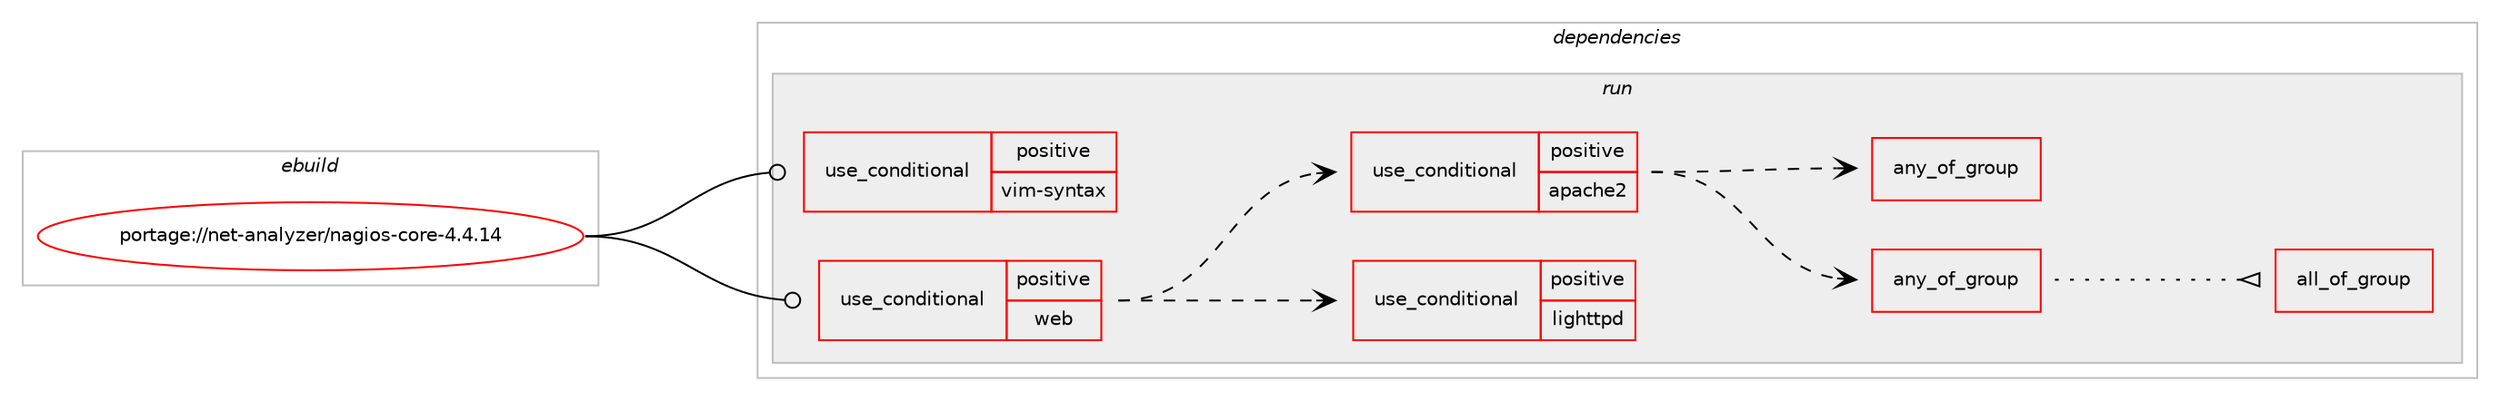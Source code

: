 digraph prolog {

# *************
# Graph options
# *************

newrank=true;
concentrate=true;
compound=true;
graph [rankdir=LR,fontname=Helvetica,fontsize=10,ranksep=1.5];#, ranksep=2.5, nodesep=0.2];
edge  [arrowhead=vee];
node  [fontname=Helvetica,fontsize=10];

# **********
# The ebuild
# **********

subgraph cluster_leftcol {
color=gray;
rank=same;
label=<<i>ebuild</i>>;
id [label="portage://net-analyzer/nagios-core-4.4.14", color=red, width=4, href="../net-analyzer/nagios-core-4.4.14.svg"];
}

# ****************
# The dependencies
# ****************

subgraph cluster_midcol {
color=gray;
label=<<i>dependencies</i>>;
subgraph cluster_compile {
fillcolor="#eeeeee";
style=filled;
label=<<i>compile</i>>;
# *** BEGIN UNKNOWN DEPENDENCY TYPE (TODO) ***
# id -> package_dependency(portage://net-analyzer/nagios-core-4.4.14,install,no,dev-libs,libltdl,none,[,,],[slot(0)],[])
# *** END UNKNOWN DEPENDENCY TYPE (TODO) ***

}
subgraph cluster_compileandrun {
fillcolor="#eeeeee";
style=filled;
label=<<i>compile and run</i>>;
}
subgraph cluster_run {
fillcolor="#eeeeee";
style=filled;
label=<<i>run</i>>;
subgraph cond53 {
dependency84 [label=<<TABLE BORDER="0" CELLBORDER="1" CELLSPACING="0" CELLPADDING="4"><TR><TD ROWSPAN="3" CELLPADDING="10">use_conditional</TD></TR><TR><TD>positive</TD></TR><TR><TD>vim-syntax</TD></TR></TABLE>>, shape=none, color=red];
# *** BEGIN UNKNOWN DEPENDENCY TYPE (TODO) ***
# dependency84 -> package_dependency(portage://net-analyzer/nagios-core-4.4.14,run,no,app-vim,nagios-syntax,none,[,,],[],[])
# *** END UNKNOWN DEPENDENCY TYPE (TODO) ***

}
id:e -> dependency84:w [weight=20,style="solid",arrowhead="odot"];
subgraph cond54 {
dependency85 [label=<<TABLE BORDER="0" CELLBORDER="1" CELLSPACING="0" CELLPADDING="4"><TR><TD ROWSPAN="3" CELLPADDING="10">use_conditional</TD></TR><TR><TD>positive</TD></TR><TR><TD>web</TD></TR></TABLE>>, shape=none, color=red];
# *** BEGIN UNKNOWN DEPENDENCY TYPE (TODO) ***
# dependency85 -> package_dependency(portage://net-analyzer/nagios-core-4.4.14,run,no,media-libs,gd,none,[,,],[],[use(enable(jpeg),none),use(enable(png),none)])
# *** END UNKNOWN DEPENDENCY TYPE (TODO) ***

subgraph cond55 {
dependency86 [label=<<TABLE BORDER="0" CELLBORDER="1" CELLSPACING="0" CELLPADDING="4"><TR><TD ROWSPAN="3" CELLPADDING="10">use_conditional</TD></TR><TR><TD>positive</TD></TR><TR><TD>lighttpd</TD></TR></TABLE>>, shape=none, color=red];
# *** BEGIN UNKNOWN DEPENDENCY TYPE (TODO) ***
# dependency86 -> package_dependency(portage://net-analyzer/nagios-core-4.4.14,run,no,www-servers,lighttpd,none,[,,],[],[use(enable(php),none)])
# *** END UNKNOWN DEPENDENCY TYPE (TODO) ***

}
dependency85:e -> dependency86:w [weight=20,style="dashed",arrowhead="vee"];
subgraph cond56 {
dependency87 [label=<<TABLE BORDER="0" CELLBORDER="1" CELLSPACING="0" CELLPADDING="4"><TR><TD ROWSPAN="3" CELLPADDING="10">use_conditional</TD></TR><TR><TD>positive</TD></TR><TR><TD>apache2</TD></TR></TABLE>>, shape=none, color=red];
subgraph any5 {
dependency88 [label=<<TABLE BORDER="0" CELLBORDER="1" CELLSPACING="0" CELLPADDING="4"><TR><TD CELLPADDING="10">any_of_group</TD></TR></TABLE>>, shape=none, color=red];# *** BEGIN UNKNOWN DEPENDENCY TYPE (TODO) ***
# dependency88 -> package_dependency(portage://net-analyzer/nagios-core-4.4.14,run,no,www-servers,apache,none,[,,],[],[use(enable(apache2_modules_alias),none),use(enable(apache2_modules_cgi),none)])
# *** END UNKNOWN DEPENDENCY TYPE (TODO) ***

# *** BEGIN UNKNOWN DEPENDENCY TYPE (TODO) ***
# dependency88 -> package_dependency(portage://net-analyzer/nagios-core-4.4.14,run,no,www-servers,apache,none,[,,],[],[use(enable(apache2_modules_alias),none),use(enable(apache2_modules_cgid),none)])
# *** END UNKNOWN DEPENDENCY TYPE (TODO) ***

subgraph all1 {
dependency89 [label=<<TABLE BORDER="0" CELLBORDER="1" CELLSPACING="0" CELLPADDING="4"><TR><TD CELLPADDING="10">all_of_group</TD></TR></TABLE>>, shape=none, color=red];# *** BEGIN UNKNOWN DEPENDENCY TYPE (TODO) ***
# dependency89 -> package_dependency(portage://net-analyzer/nagios-core-4.4.14,run,no,www-servers,apache,none,[,,],[],[use(enable(apache2_modules_alias),none)])
# *** END UNKNOWN DEPENDENCY TYPE (TODO) ***

# *** BEGIN UNKNOWN DEPENDENCY TYPE (TODO) ***
# dependency89 -> package_dependency(portage://net-analyzer/nagios-core-4.4.14,run,no,www-apache,mod_fcgid,none,[,,],[],[])
# *** END UNKNOWN DEPENDENCY TYPE (TODO) ***

}
dependency88:e -> dependency89:w [weight=20,style="dotted",arrowhead="oinv"];
}
dependency87:e -> dependency88:w [weight=20,style="dashed",arrowhead="vee"];
subgraph any6 {
dependency90 [label=<<TABLE BORDER="0" CELLBORDER="1" CELLSPACING="0" CELLPADDING="4"><TR><TD CELLPADDING="10">any_of_group</TD></TR></TABLE>>, shape=none, color=red];# *** BEGIN UNKNOWN DEPENDENCY TYPE (TODO) ***
# dependency90 -> package_dependency(portage://net-analyzer/nagios-core-4.4.14,run,no,dev-lang,php,none,[,,],any_different_slot,[use(enable(apache2),none)])
# *** END UNKNOWN DEPENDENCY TYPE (TODO) ***

# *** BEGIN UNKNOWN DEPENDENCY TYPE (TODO) ***
# dependency90 -> package_dependency(portage://net-analyzer/nagios-core-4.4.14,run,no,dev-lang,php,none,[,,],any_different_slot,[use(enable(cgi),none)])
# *** END UNKNOWN DEPENDENCY TYPE (TODO) ***

# *** BEGIN UNKNOWN DEPENDENCY TYPE (TODO) ***
# dependency90 -> package_dependency(portage://net-analyzer/nagios-core-4.4.14,run,no,dev-lang,php,none,[,,],any_different_slot,[use(enable(fpm),none)])
# *** END UNKNOWN DEPENDENCY TYPE (TODO) ***

}
dependency87:e -> dependency90:w [weight=20,style="dashed",arrowhead="vee"];
}
dependency85:e -> dependency87:w [weight=20,style="dashed",arrowhead="vee"];
}
id:e -> dependency85:w [weight=20,style="solid",arrowhead="odot"];
# *** BEGIN UNKNOWN DEPENDENCY TYPE (TODO) ***
# id -> package_dependency(portage://net-analyzer/nagios-core-4.4.14,run,no,acct-group,nagios,none,[,,],[],[])
# *** END UNKNOWN DEPENDENCY TYPE (TODO) ***

# *** BEGIN UNKNOWN DEPENDENCY TYPE (TODO) ***
# id -> package_dependency(portage://net-analyzer/nagios-core-4.4.14,run,no,acct-user,nagios,none,[,,],[],[])
# *** END UNKNOWN DEPENDENCY TYPE (TODO) ***

# *** BEGIN UNKNOWN DEPENDENCY TYPE (TODO) ***
# id -> package_dependency(portage://net-analyzer/nagios-core-4.4.14,run,no,dev-lang,perl,none,[,,],any_same_slot,[])
# *** END UNKNOWN DEPENDENCY TYPE (TODO) ***

# *** BEGIN UNKNOWN DEPENDENCY TYPE (TODO) ***
# id -> package_dependency(portage://net-analyzer/nagios-core-4.4.14,run,no,dev-libs,libltdl,none,[,,],[slot(0)],[])
# *** END UNKNOWN DEPENDENCY TYPE (TODO) ***

# *** BEGIN UNKNOWN DEPENDENCY TYPE (TODO) ***
# id -> package_dependency(portage://net-analyzer/nagios-core-4.4.14,run,no,virtual,mailx,none,[,,],[],[])
# *** END UNKNOWN DEPENDENCY TYPE (TODO) ***

}
}

# **************
# The candidates
# **************

subgraph cluster_choices {
rank=same;
color=gray;
label=<<i>candidates</i>>;

}

}
